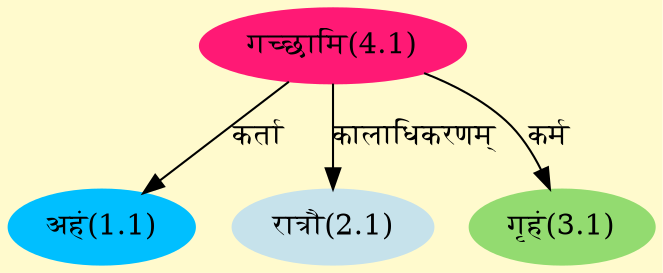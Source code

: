 digraph G{
rankdir=BT;
 compound=true;
 bgcolor="lemonchiffon1";
Node1_1 [style=filled, color="#00BFFF" label = "अहं(1.1)"]
Node4_1 [style=filled, color="#FF1975" label = "गच्छामि(4.1)"]
Node2_1 [style=filled, color="#C6E2EB" label = "रात्रौ(2.1)"]
Node3_1 [style=filled, color="#93DB70" label = "गृहं(3.1)"]
/* Start of Relations section */

Node1_1 -> Node4_1 [  label="कर्ता"  dir="back" ]
Node2_1 -> Node4_1 [  label="कालाधिकरणम्"  dir="back" ]
Node3_1 -> Node4_1 [  label="कर्म"  dir="back" ]
}
